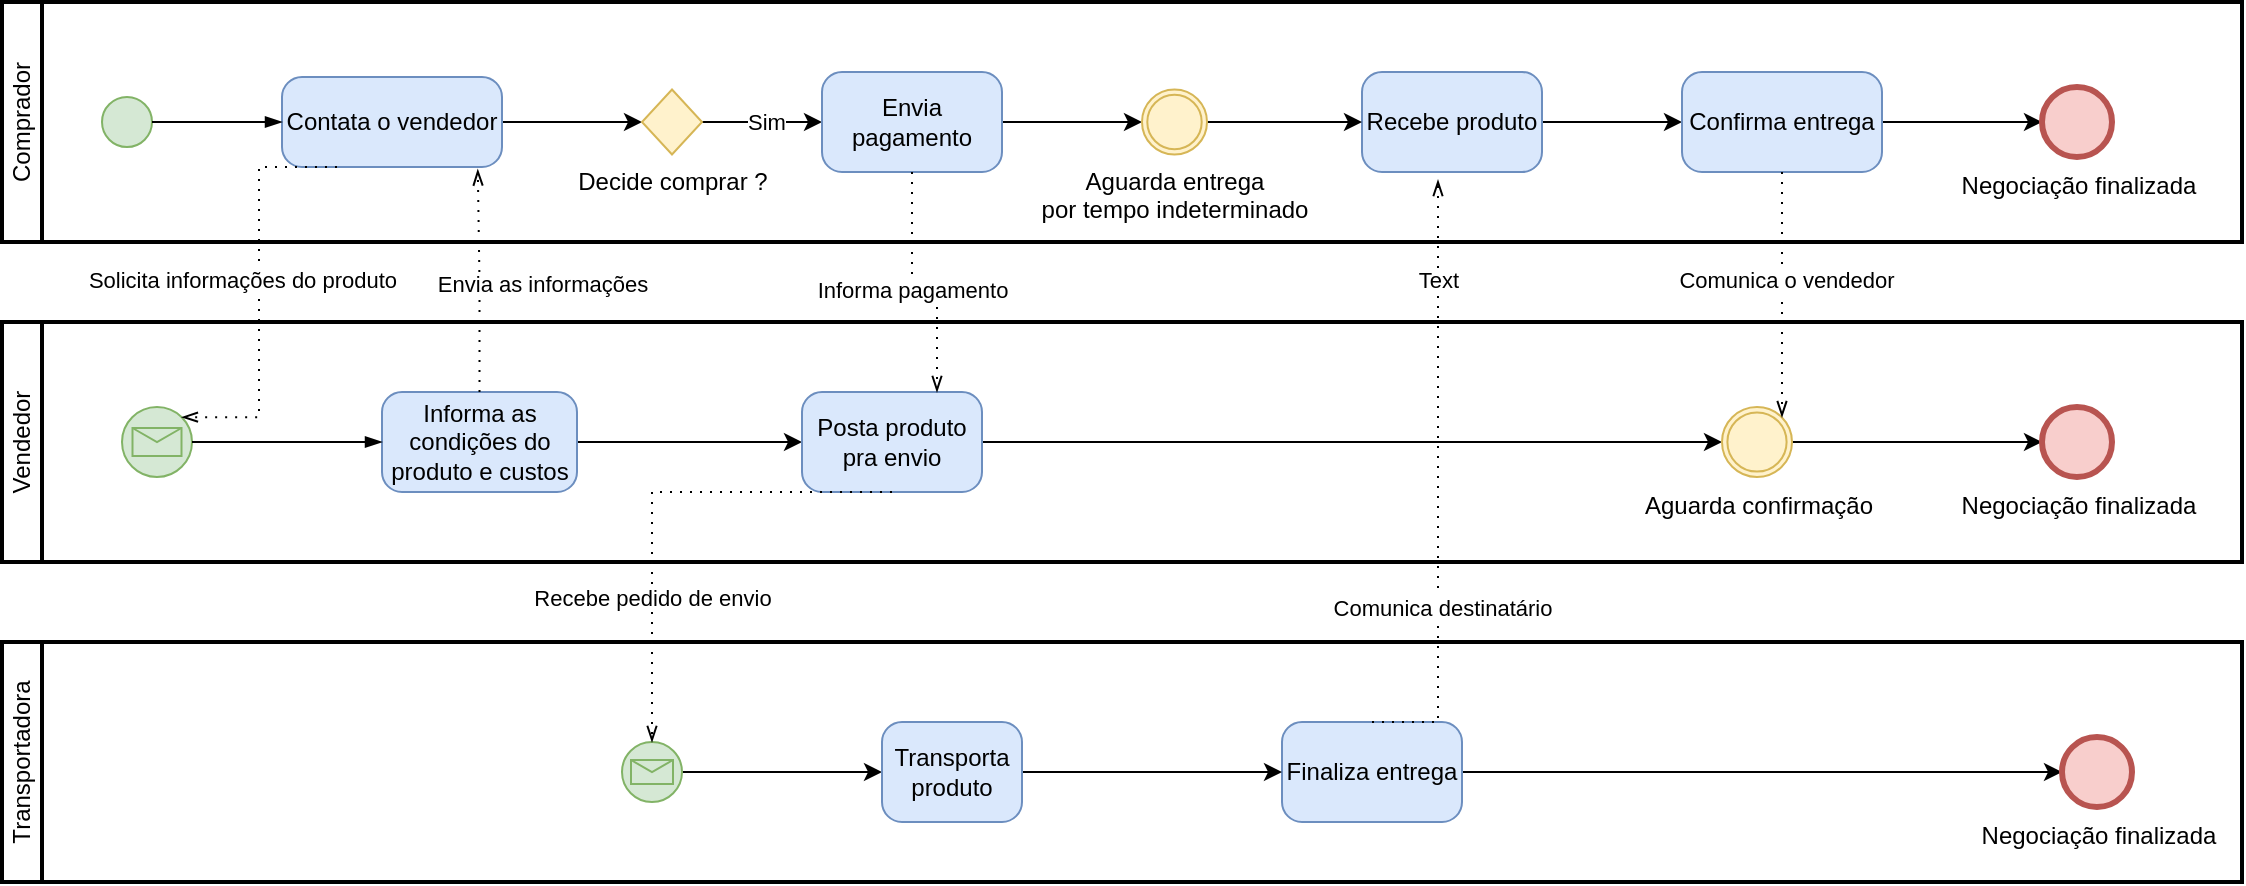<mxfile version="21.7.5" type="github" pages="2">
  <diagram name="Modelo As Is" id="2a216829-ef6e-dabb-86c1-c78162f3ba2b">
    <mxGraphModel dx="1434" dy="782" grid="1" gridSize="10" guides="1" tooltips="1" connect="1" arrows="1" fold="1" page="1" pageScale="1" pageWidth="850" pageHeight="1100" background="none" math="0" shadow="0">
      <root>
        <mxCell id="0" />
        <mxCell id="1" parent="0" />
        <mxCell id="GtaRKO1UWOcPHmd-lrbg-1" value="Comprador" style="swimlane;html=1;startSize=20;fontStyle=0;collapsible=0;horizontal=0;swimlaneLine=1;swimlaneFillColor=#ffffff;strokeWidth=2;whiteSpace=wrap;" vertex="1" parent="1">
          <mxGeometry x="40" y="360" width="1120" height="120" as="geometry" />
        </mxCell>
        <mxCell id="GtaRKO1UWOcPHmd-lrbg-5" value="" style="points=[[0.145,0.145,0],[0.5,0,0],[0.855,0.145,0],[1,0.5,0],[0.855,0.855,0],[0.5,1,0],[0.145,0.855,0],[0,0.5,0]];shape=mxgraph.bpmn.event;html=1;verticalLabelPosition=bottom;labelBackgroundColor=#ffffff;verticalAlign=top;align=center;perimeter=ellipsePerimeter;outlineConnect=0;aspect=fixed;outline=standard;symbol=general;fillColor=#d5e8d4;strokeColor=#82b366;" vertex="1" parent="GtaRKO1UWOcPHmd-lrbg-1">
          <mxGeometry x="50" y="47.5" width="25" height="25" as="geometry" />
        </mxCell>
        <mxCell id="GtaRKO1UWOcPHmd-lrbg-27" style="edgeStyle=orthogonalEdgeStyle;rounded=0;orthogonalLoop=1;jettySize=auto;html=1;entryX=0;entryY=0.5;entryDx=0;entryDy=0;entryPerimeter=0;" edge="1" parent="GtaRKO1UWOcPHmd-lrbg-1" source="GtaRKO1UWOcPHmd-lrbg-6" target="GtaRKO1UWOcPHmd-lrbg-26">
          <mxGeometry relative="1" as="geometry" />
        </mxCell>
        <mxCell id="GtaRKO1UWOcPHmd-lrbg-6" value="Contata o vendedor" style="points=[[0.25,0,0],[0.5,0,0],[0.75,0,0],[1,0.25,0],[1,0.5,0],[1,0.75,0],[0.75,1,0],[0.5,1,0],[0.25,1,0],[0,0.75,0],[0,0.5,0],[0,0.25,0]];shape=mxgraph.bpmn.task;whiteSpace=wrap;rectStyle=rounded;size=10;html=1;container=1;expand=0;collapsible=0;taskMarker=abstract;fillColor=#dae8fc;strokeColor=#6c8ebf;" vertex="1" parent="GtaRKO1UWOcPHmd-lrbg-1">
          <mxGeometry x="140" y="37.5" width="110" height="45" as="geometry" />
        </mxCell>
        <mxCell id="GtaRKO1UWOcPHmd-lrbg-7" value="" style="edgeStyle=elbowEdgeStyle;fontSize=12;html=1;endArrow=blockThin;endFill=1;rounded=0;exitX=1;exitY=0.5;exitDx=0;exitDy=0;exitPerimeter=0;entryX=0;entryY=0.5;entryDx=0;entryDy=0;entryPerimeter=0;" edge="1" parent="GtaRKO1UWOcPHmd-lrbg-1" source="GtaRKO1UWOcPHmd-lrbg-5" target="GtaRKO1UWOcPHmd-lrbg-6">
          <mxGeometry width="160" relative="1" as="geometry">
            <mxPoint x="110" y="260" as="sourcePoint" />
            <mxPoint x="270" y="260" as="targetPoint" />
          </mxGeometry>
        </mxCell>
        <mxCell id="GtaRKO1UWOcPHmd-lrbg-31" style="edgeStyle=orthogonalEdgeStyle;rounded=0;orthogonalLoop=1;jettySize=auto;html=1;entryX=0;entryY=0.5;entryDx=0;entryDy=0;entryPerimeter=0;" edge="1" parent="GtaRKO1UWOcPHmd-lrbg-1" source="GtaRKO1UWOcPHmd-lrbg-26" target="GtaRKO1UWOcPHmd-lrbg-30">
          <mxGeometry relative="1" as="geometry" />
        </mxCell>
        <mxCell id="GtaRKO1UWOcPHmd-lrbg-48" value="Sim" style="edgeLabel;html=1;align=center;verticalAlign=middle;resizable=0;points=[];" vertex="1" connectable="0" parent="GtaRKO1UWOcPHmd-lrbg-31">
          <mxGeometry x="0.071" relative="1" as="geometry">
            <mxPoint as="offset" />
          </mxGeometry>
        </mxCell>
        <mxCell id="GtaRKO1UWOcPHmd-lrbg-26" value="Decide comprar ?" style="points=[[0.25,0.25,0],[0.5,0,0],[0.75,0.25,0],[1,0.5,0],[0.75,0.75,0],[0.5,1,0],[0.25,0.75,0],[0,0.5,0]];shape=mxgraph.bpmn.gateway2;html=1;verticalLabelPosition=bottom;labelBackgroundColor=#ffffff;verticalAlign=top;align=center;perimeter=rhombusPerimeter;outlineConnect=0;outline=none;symbol=none;fillColor=#fff2cc;strokeColor=#d6b656;" vertex="1" parent="GtaRKO1UWOcPHmd-lrbg-1">
          <mxGeometry x="320" y="43.75" width="30" height="32.5" as="geometry" />
        </mxCell>
        <mxCell id="GtaRKO1UWOcPHmd-lrbg-47" style="edgeStyle=orthogonalEdgeStyle;rounded=0;orthogonalLoop=1;jettySize=auto;html=1;entryX=0;entryY=0.5;entryDx=0;entryDy=0;entryPerimeter=0;" edge="1" parent="GtaRKO1UWOcPHmd-lrbg-1" source="GtaRKO1UWOcPHmd-lrbg-30" target="GtaRKO1UWOcPHmd-lrbg-46">
          <mxGeometry relative="1" as="geometry" />
        </mxCell>
        <mxCell id="GtaRKO1UWOcPHmd-lrbg-30" value="Envia pagamento" style="points=[[0.25,0,0],[0.5,0,0],[0.75,0,0],[1,0.25,0],[1,0.5,0],[1,0.75,0],[0.75,1,0],[0.5,1,0],[0.25,1,0],[0,0.75,0],[0,0.5,0],[0,0.25,0]];shape=mxgraph.bpmn.task;whiteSpace=wrap;rectStyle=rounded;size=10;html=1;container=1;expand=0;collapsible=0;taskMarker=abstract;fillColor=#dae8fc;strokeColor=#6c8ebf;" vertex="1" parent="GtaRKO1UWOcPHmd-lrbg-1">
          <mxGeometry x="410" y="35" width="90" height="50" as="geometry" />
        </mxCell>
        <mxCell id="GtaRKO1UWOcPHmd-lrbg-53" style="edgeStyle=orthogonalEdgeStyle;rounded=0;orthogonalLoop=1;jettySize=auto;html=1;entryX=0;entryY=0.5;entryDx=0;entryDy=0;entryPerimeter=0;" edge="1" parent="GtaRKO1UWOcPHmd-lrbg-1" source="GtaRKO1UWOcPHmd-lrbg-45" target="GtaRKO1UWOcPHmd-lrbg-52">
          <mxGeometry relative="1" as="geometry" />
        </mxCell>
        <mxCell id="GtaRKO1UWOcPHmd-lrbg-45" value="Recebe produto" style="points=[[0.25,0,0],[0.5,0,0],[0.75,0,0],[1,0.25,0],[1,0.5,0],[1,0.75,0],[0.75,1,0],[0.5,1,0],[0.25,1,0],[0,0.75,0],[0,0.5,0],[0,0.25,0]];shape=mxgraph.bpmn.task;whiteSpace=wrap;rectStyle=rounded;size=10;html=1;container=1;expand=0;collapsible=0;taskMarker=abstract;fillColor=#dae8fc;strokeColor=#6c8ebf;" vertex="1" parent="GtaRKO1UWOcPHmd-lrbg-1">
          <mxGeometry x="680" y="35" width="90" height="50" as="geometry" />
        </mxCell>
        <mxCell id="GtaRKO1UWOcPHmd-lrbg-49" style="edgeStyle=orthogonalEdgeStyle;rounded=0;orthogonalLoop=1;jettySize=auto;html=1;exitX=1;exitY=0.5;exitDx=0;exitDy=0;exitPerimeter=0;" edge="1" parent="GtaRKO1UWOcPHmd-lrbg-1" source="GtaRKO1UWOcPHmd-lrbg-46" target="GtaRKO1UWOcPHmd-lrbg-45">
          <mxGeometry relative="1" as="geometry" />
        </mxCell>
        <mxCell id="GtaRKO1UWOcPHmd-lrbg-46" value="Aguarda entrega &lt;br&gt;por tempo indeterminado" style="points=[[0.145,0.145,0],[0.5,0,0],[0.855,0.145,0],[1,0.5,0],[0.855,0.855,0],[0.5,1,0],[0.145,0.855,0],[0,0.5,0]];shape=mxgraph.bpmn.event;html=1;verticalLabelPosition=bottom;labelBackgroundColor=#ffffff;verticalAlign=top;align=center;perimeter=ellipsePerimeter;outlineConnect=0;aspect=fixed;outline=throwing;symbol=general;fillColor=#fff2cc;strokeColor=#d6b656;" vertex="1" parent="GtaRKO1UWOcPHmd-lrbg-1">
          <mxGeometry x="570" y="43.75" width="32.5" height="32.5" as="geometry" />
        </mxCell>
        <mxCell id="GtaRKO1UWOcPHmd-lrbg-55" style="edgeStyle=orthogonalEdgeStyle;rounded=0;orthogonalLoop=1;jettySize=auto;html=1;" edge="1" parent="GtaRKO1UWOcPHmd-lrbg-1" source="GtaRKO1UWOcPHmd-lrbg-52" target="GtaRKO1UWOcPHmd-lrbg-54">
          <mxGeometry relative="1" as="geometry" />
        </mxCell>
        <mxCell id="GtaRKO1UWOcPHmd-lrbg-52" value="Confirma entrega" style="points=[[0.25,0,0],[0.5,0,0],[0.75,0,0],[1,0.25,0],[1,0.5,0],[1,0.75,0],[0.75,1,0],[0.5,1,0],[0.25,1,0],[0,0.75,0],[0,0.5,0],[0,0.25,0]];shape=mxgraph.bpmn.task;whiteSpace=wrap;rectStyle=rounded;size=10;html=1;container=1;expand=0;collapsible=0;taskMarker=abstract;fillColor=#dae8fc;strokeColor=#6c8ebf;" vertex="1" parent="GtaRKO1UWOcPHmd-lrbg-1">
          <mxGeometry x="840" y="35" width="100" height="50" as="geometry" />
        </mxCell>
        <mxCell id="GtaRKO1UWOcPHmd-lrbg-54" value="Negociação finalizada" style="points=[[0.145,0.145,0],[0.5,0,0],[0.855,0.145,0],[1,0.5,0],[0.855,0.855,0],[0.5,1,0],[0.145,0.855,0],[0,0.5,0]];shape=mxgraph.bpmn.event;html=1;verticalLabelPosition=bottom;labelBackgroundColor=#ffffff;verticalAlign=top;align=center;perimeter=ellipsePerimeter;outlineConnect=0;aspect=fixed;outline=end;symbol=terminate2;fillColor=#f8cecc;strokeColor=#b85450;" vertex="1" parent="GtaRKO1UWOcPHmd-lrbg-1">
          <mxGeometry x="1020" y="42.5" width="35" height="35" as="geometry" />
        </mxCell>
        <mxCell id="GtaRKO1UWOcPHmd-lrbg-2" value="Vendedor" style="swimlane;html=1;startSize=20;fontStyle=0;collapsible=0;horizontal=0;swimlaneLine=1;swimlaneFillColor=#ffffff;strokeWidth=2;whiteSpace=wrap;" vertex="1" parent="1">
          <mxGeometry x="40" y="520" width="1120" height="120" as="geometry" />
        </mxCell>
        <mxCell id="GtaRKO1UWOcPHmd-lrbg-37" style="edgeStyle=orthogonalEdgeStyle;rounded=0;orthogonalLoop=1;jettySize=auto;html=1;" edge="1" parent="GtaRKO1UWOcPHmd-lrbg-2" source="GtaRKO1UWOcPHmd-lrbg-8" target="GtaRKO1UWOcPHmd-lrbg-32">
          <mxGeometry relative="1" as="geometry" />
        </mxCell>
        <mxCell id="GtaRKO1UWOcPHmd-lrbg-8" value="Informa as condições do produto e custos" style="points=[[0.25,0,0],[0.5,0,0],[0.75,0,0],[1,0.25,0],[1,0.5,0],[1,0.75,0],[0.75,1,0],[0.5,1,0],[0.25,1,0],[0,0.75,0],[0,0.5,0],[0,0.25,0]];shape=mxgraph.bpmn.task;whiteSpace=wrap;rectStyle=rounded;size=10;html=1;container=1;expand=0;collapsible=0;taskMarker=abstract;fillColor=#dae8fc;strokeColor=#6c8ebf;" vertex="1" parent="GtaRKO1UWOcPHmd-lrbg-2">
          <mxGeometry x="190" y="35" width="97.5" height="50" as="geometry" />
        </mxCell>
        <mxCell id="GtaRKO1UWOcPHmd-lrbg-17" value="" style="points=[[0.145,0.145,0],[0.5,0,0],[0.855,0.145,0],[1,0.5,0],[0.855,0.855,0],[0.5,1,0],[0.145,0.855,0],[0,0.5,0]];shape=mxgraph.bpmn.event;html=1;verticalLabelPosition=bottom;labelBackgroundColor=#ffffff;verticalAlign=top;align=center;perimeter=ellipsePerimeter;outlineConnect=0;aspect=fixed;outline=standard;symbol=message;fillColor=#d5e8d4;strokeColor=#82b366;" vertex="1" parent="GtaRKO1UWOcPHmd-lrbg-2">
          <mxGeometry x="60" y="42.5" width="35" height="35" as="geometry" />
        </mxCell>
        <mxCell id="GtaRKO1UWOcPHmd-lrbg-21" value="" style="edgeStyle=elbowEdgeStyle;fontSize=12;html=1;endArrow=blockThin;endFill=1;rounded=0;exitX=1;exitY=0.5;exitDx=0;exitDy=0;exitPerimeter=0;entryX=0;entryY=0.5;entryDx=0;entryDy=0;entryPerimeter=0;" edge="1" parent="GtaRKO1UWOcPHmd-lrbg-2" source="GtaRKO1UWOcPHmd-lrbg-17" target="GtaRKO1UWOcPHmd-lrbg-8">
          <mxGeometry width="160" relative="1" as="geometry">
            <mxPoint x="110" y="100" as="sourcePoint" />
            <mxPoint x="270" y="100" as="targetPoint" />
          </mxGeometry>
        </mxCell>
        <mxCell id="GtaRKO1UWOcPHmd-lrbg-58" style="edgeStyle=orthogonalEdgeStyle;rounded=0;orthogonalLoop=1;jettySize=auto;html=1;" edge="1" parent="GtaRKO1UWOcPHmd-lrbg-2" source="GtaRKO1UWOcPHmd-lrbg-32" target="GtaRKO1UWOcPHmd-lrbg-57">
          <mxGeometry relative="1" as="geometry" />
        </mxCell>
        <mxCell id="GtaRKO1UWOcPHmd-lrbg-32" value="Posta produto pra envio" style="points=[[0.25,0,0],[0.5,0,0],[0.75,0,0],[1,0.25,0],[1,0.5,0],[1,0.75,0],[0.75,1,0],[0.5,1,0],[0.25,1,0],[0,0.75,0],[0,0.5,0],[0,0.25,0]];shape=mxgraph.bpmn.task;whiteSpace=wrap;rectStyle=rounded;size=10;html=1;container=1;expand=0;collapsible=0;taskMarker=abstract;fillColor=#dae8fc;strokeColor=#6c8ebf;" vertex="1" parent="GtaRKO1UWOcPHmd-lrbg-2">
          <mxGeometry x="400" y="35" width="90" height="50" as="geometry" />
        </mxCell>
        <mxCell id="GtaRKO1UWOcPHmd-lrbg-73" style="edgeStyle=orthogonalEdgeStyle;rounded=0;orthogonalLoop=1;jettySize=auto;html=1;entryX=0;entryY=0.5;entryDx=0;entryDy=0;entryPerimeter=0;" edge="1" parent="GtaRKO1UWOcPHmd-lrbg-2" source="GtaRKO1UWOcPHmd-lrbg-57" target="GtaRKO1UWOcPHmd-lrbg-69">
          <mxGeometry relative="1" as="geometry" />
        </mxCell>
        <mxCell id="GtaRKO1UWOcPHmd-lrbg-57" value="Aguarda confirmação" style="points=[[0.145,0.145,0],[0.5,0,0],[0.855,0.145,0],[1,0.5,0],[0.855,0.855,0],[0.5,1,0],[0.145,0.855,0],[0,0.5,0]];shape=mxgraph.bpmn.event;html=1;verticalLabelPosition=bottom;labelBackgroundColor=#ffffff;verticalAlign=top;align=center;perimeter=ellipsePerimeter;outlineConnect=0;aspect=fixed;outline=throwing;symbol=general;fillColor=#fff2cc;strokeColor=#d6b656;" vertex="1" parent="GtaRKO1UWOcPHmd-lrbg-2">
          <mxGeometry x="860" y="42.5" width="35" height="35" as="geometry" />
        </mxCell>
        <mxCell id="GtaRKO1UWOcPHmd-lrbg-69" value="Negociação finalizada" style="points=[[0.145,0.145,0],[0.5,0,0],[0.855,0.145,0],[1,0.5,0],[0.855,0.855,0],[0.5,1,0],[0.145,0.855,0],[0,0.5,0]];shape=mxgraph.bpmn.event;html=1;verticalLabelPosition=bottom;labelBackgroundColor=#ffffff;verticalAlign=top;align=center;perimeter=ellipsePerimeter;outlineConnect=0;aspect=fixed;outline=end;symbol=terminate2;fillColor=#f8cecc;strokeColor=#b85450;" vertex="1" parent="GtaRKO1UWOcPHmd-lrbg-2">
          <mxGeometry x="1020" y="42.5" width="35" height="35" as="geometry" />
        </mxCell>
        <mxCell id="GtaRKO1UWOcPHmd-lrbg-4" value="Transportadora" style="swimlane;html=1;startSize=20;fontStyle=0;collapsible=0;horizontal=0;swimlaneLine=1;swimlaneFillColor=#ffffff;strokeWidth=2;whiteSpace=wrap;" vertex="1" parent="1">
          <mxGeometry x="40" y="680" width="1120" height="120" as="geometry" />
        </mxCell>
        <mxCell id="GtaRKO1UWOcPHmd-lrbg-76" style="edgeStyle=orthogonalEdgeStyle;rounded=0;orthogonalLoop=1;jettySize=auto;html=1;" edge="1" parent="GtaRKO1UWOcPHmd-lrbg-4" source="GtaRKO1UWOcPHmd-lrbg-34" target="GtaRKO1UWOcPHmd-lrbg-71">
          <mxGeometry relative="1" as="geometry" />
        </mxCell>
        <mxCell id="GtaRKO1UWOcPHmd-lrbg-34" value="Finaliza entrega" style="points=[[0.25,0,0],[0.5,0,0],[0.75,0,0],[1,0.25,0],[1,0.5,0],[1,0.75,0],[0.75,1,0],[0.5,1,0],[0.25,1,0],[0,0.75,0],[0,0.5,0],[0,0.25,0]];shape=mxgraph.bpmn.task;whiteSpace=wrap;rectStyle=rounded;size=10;html=1;container=1;expand=0;collapsible=0;taskMarker=abstract;fillColor=#dae8fc;strokeColor=#6c8ebf;" vertex="1" parent="GtaRKO1UWOcPHmd-lrbg-4">
          <mxGeometry x="640" y="40" width="90" height="50" as="geometry" />
        </mxCell>
        <mxCell id="GtaRKO1UWOcPHmd-lrbg-63" style="edgeStyle=orthogonalEdgeStyle;rounded=0;orthogonalLoop=1;jettySize=auto;html=1;entryX=0;entryY=0.5;entryDx=0;entryDy=0;entryPerimeter=0;" edge="1" parent="GtaRKO1UWOcPHmd-lrbg-4" source="GtaRKO1UWOcPHmd-lrbg-35" target="GtaRKO1UWOcPHmd-lrbg-61">
          <mxGeometry relative="1" as="geometry" />
        </mxCell>
        <mxCell id="GtaRKO1UWOcPHmd-lrbg-35" value="" style="points=[[0.145,0.145,0],[0.5,0,0],[0.855,0.145,0],[1,0.5,0],[0.855,0.855,0],[0.5,1,0],[0.145,0.855,0],[0,0.5,0]];shape=mxgraph.bpmn.event;html=1;verticalLabelPosition=bottom;labelBackgroundColor=#ffffff;verticalAlign=top;align=center;perimeter=ellipsePerimeter;outlineConnect=0;aspect=fixed;outline=standard;symbol=message;fillColor=#d5e8d4;strokeColor=#82b366;" vertex="1" parent="GtaRKO1UWOcPHmd-lrbg-4">
          <mxGeometry x="310" y="50" width="30" height="30" as="geometry" />
        </mxCell>
        <mxCell id="GtaRKO1UWOcPHmd-lrbg-62" style="edgeStyle=orthogonalEdgeStyle;rounded=0;orthogonalLoop=1;jettySize=auto;html=1;entryX=0;entryY=0.5;entryDx=0;entryDy=0;entryPerimeter=0;" edge="1" parent="GtaRKO1UWOcPHmd-lrbg-4" source="GtaRKO1UWOcPHmd-lrbg-61" target="GtaRKO1UWOcPHmd-lrbg-34">
          <mxGeometry relative="1" as="geometry" />
        </mxCell>
        <mxCell id="GtaRKO1UWOcPHmd-lrbg-61" value="Transporta produto" style="points=[[0.25,0,0],[0.5,0,0],[0.75,0,0],[1,0.25,0],[1,0.5,0],[1,0.75,0],[0.75,1,0],[0.5,1,0],[0.25,1,0],[0,0.75,0],[0,0.5,0],[0,0.25,0]];shape=mxgraph.bpmn.task;whiteSpace=wrap;rectStyle=rounded;size=10;html=1;container=1;expand=0;collapsible=0;taskMarker=abstract;fillColor=#dae8fc;strokeColor=#6c8ebf;" vertex="1" parent="GtaRKO1UWOcPHmd-lrbg-4">
          <mxGeometry x="440" y="40" width="70" height="50" as="geometry" />
        </mxCell>
        <mxCell id="GtaRKO1UWOcPHmd-lrbg-71" value="Negociação finalizada" style="points=[[0.145,0.145,0],[0.5,0,0],[0.855,0.145,0],[1,0.5,0],[0.855,0.855,0],[0.5,1,0],[0.145,0.855,0],[0,0.5,0]];shape=mxgraph.bpmn.event;html=1;verticalLabelPosition=bottom;labelBackgroundColor=#ffffff;verticalAlign=top;align=center;perimeter=ellipsePerimeter;outlineConnect=0;aspect=fixed;outline=end;symbol=terminate2;fillColor=#f8cecc;strokeColor=#b85450;" vertex="1" parent="GtaRKO1UWOcPHmd-lrbg-4">
          <mxGeometry x="1030" y="47.5" width="35" height="35" as="geometry" />
        </mxCell>
        <mxCell id="GtaRKO1UWOcPHmd-lrbg-19" value="" style="edgeStyle=elbowEdgeStyle;fontSize=12;html=1;endFill=0;startFill=0;endSize=6;startSize=6;dashed=1;dashPattern=1 4;endArrow=openThin;startArrow=none;rounded=0;exitX=0.25;exitY=1;exitDx=0;exitDy=0;exitPerimeter=0;entryX=0.855;entryY=0.145;entryDx=0;entryDy=0;entryPerimeter=0;" edge="1" parent="1" source="GtaRKO1UWOcPHmd-lrbg-6" target="GtaRKO1UWOcPHmd-lrbg-17">
          <mxGeometry width="160" relative="1" as="geometry">
            <mxPoint x="150" y="620" as="sourcePoint" />
            <mxPoint x="310" y="620" as="targetPoint" />
          </mxGeometry>
        </mxCell>
        <mxCell id="GtaRKO1UWOcPHmd-lrbg-22" value="Solicita informações do produto" style="edgeLabel;html=1;align=center;verticalAlign=middle;resizable=0;points=[];" vertex="1" connectable="0" parent="GtaRKO1UWOcPHmd-lrbg-19">
          <mxGeometry x="-0.097" relative="1" as="geometry">
            <mxPoint x="-9" y="4" as="offset" />
          </mxGeometry>
        </mxCell>
        <mxCell id="GtaRKO1UWOcPHmd-lrbg-23" value="" style="edgeStyle=elbowEdgeStyle;fontSize=12;html=1;endFill=0;startFill=0;endSize=6;startSize=6;dashed=1;dashPattern=1 4;endArrow=openThin;startArrow=none;rounded=0;entryX=0.89;entryY=1.028;entryDx=0;entryDy=0;entryPerimeter=0;exitX=0.5;exitY=0;exitDx=0;exitDy=0;exitPerimeter=0;elbow=vertical;" edge="1" parent="1" source="GtaRKO1UWOcPHmd-lrbg-8" target="GtaRKO1UWOcPHmd-lrbg-6">
          <mxGeometry width="160" relative="1" as="geometry">
            <mxPoint x="150" y="620" as="sourcePoint" />
            <mxPoint x="310" y="620" as="targetPoint" />
          </mxGeometry>
        </mxCell>
        <mxCell id="GtaRKO1UWOcPHmd-lrbg-24" value="Envia as informações" style="edgeLabel;html=1;align=center;verticalAlign=middle;resizable=0;points=[];" vertex="1" connectable="0" parent="GtaRKO1UWOcPHmd-lrbg-23">
          <mxGeometry x="-0.184" y="-1" relative="1" as="geometry">
            <mxPoint x="30" y="-9" as="offset" />
          </mxGeometry>
        </mxCell>
        <mxCell id="GtaRKO1UWOcPHmd-lrbg-33" value="" style="edgeStyle=elbowEdgeStyle;fontSize=12;html=1;endFill=0;startFill=0;endSize=6;startSize=6;dashed=1;dashPattern=1 4;endArrow=openThin;startArrow=none;rounded=0;exitX=0.5;exitY=1;exitDx=0;exitDy=0;exitPerimeter=0;entryX=0.75;entryY=0;entryDx=0;entryDy=0;entryPerimeter=0;elbow=vertical;" edge="1" parent="1" source="GtaRKO1UWOcPHmd-lrbg-30" target="GtaRKO1UWOcPHmd-lrbg-32">
          <mxGeometry width="160" relative="1" as="geometry">
            <mxPoint x="400" y="620" as="sourcePoint" />
            <mxPoint x="560" y="620" as="targetPoint" />
          </mxGeometry>
        </mxCell>
        <mxCell id="GtaRKO1UWOcPHmd-lrbg-36" value="Informa pagamento" style="edgeLabel;html=1;align=center;verticalAlign=middle;resizable=0;points=[];" vertex="1" connectable="0" parent="GtaRKO1UWOcPHmd-lrbg-33">
          <mxGeometry x="-0.152" y="-1" relative="1" as="geometry">
            <mxPoint x="1" y="7" as="offset" />
          </mxGeometry>
        </mxCell>
        <mxCell id="GtaRKO1UWOcPHmd-lrbg-38" value="" style="edgeStyle=elbowEdgeStyle;fontSize=12;html=1;endFill=0;startFill=0;endSize=6;startSize=6;dashed=1;dashPattern=1 4;endArrow=openThin;startArrow=none;rounded=0;exitX=0.5;exitY=1;exitDx=0;exitDy=0;exitPerimeter=0;entryX=0.5;entryY=0;entryDx=0;entryDy=0;entryPerimeter=0;" edge="1" parent="1" source="GtaRKO1UWOcPHmd-lrbg-32" target="GtaRKO1UWOcPHmd-lrbg-35">
          <mxGeometry width="160" relative="1" as="geometry">
            <mxPoint x="420" y="620" as="sourcePoint" />
            <mxPoint x="560" y="620" as="targetPoint" />
            <Array as="points">
              <mxPoint x="365" y="660" />
            </Array>
          </mxGeometry>
        </mxCell>
        <mxCell id="GtaRKO1UWOcPHmd-lrbg-39" value="Recebe pedido de envio" style="edgeLabel;html=1;align=center;verticalAlign=middle;resizable=0;points=[];" vertex="1" connectable="0" parent="GtaRKO1UWOcPHmd-lrbg-38">
          <mxGeometry x="0.409" relative="1" as="geometry">
            <mxPoint as="offset" />
          </mxGeometry>
        </mxCell>
        <mxCell id="GtaRKO1UWOcPHmd-lrbg-50" value="" style="edgeStyle=elbowEdgeStyle;fontSize=12;html=1;endFill=0;startFill=0;endSize=6;startSize=6;dashed=1;dashPattern=1 4;endArrow=openThin;startArrow=none;rounded=0;entryX=0.422;entryY=1.08;entryDx=0;entryDy=0;entryPerimeter=0;exitX=0.5;exitY=0;exitDx=0;exitDy=0;exitPerimeter=0;" edge="1" parent="1" source="GtaRKO1UWOcPHmd-lrbg-34" target="GtaRKO1UWOcPHmd-lrbg-45">
          <mxGeometry width="160" relative="1" as="geometry">
            <mxPoint x="540" y="700" as="sourcePoint" />
            <mxPoint x="700" y="700" as="targetPoint" />
            <Array as="points">
              <mxPoint x="758" y="600" />
            </Array>
          </mxGeometry>
        </mxCell>
        <mxCell id="GtaRKO1UWOcPHmd-lrbg-65" value="Comunica destinatário" style="edgeLabel;html=1;align=center;verticalAlign=middle;resizable=0;points=[];" vertex="1" connectable="0" parent="GtaRKO1UWOcPHmd-lrbg-50">
          <mxGeometry x="-0.408" y="-2" relative="1" as="geometry">
            <mxPoint as="offset" />
          </mxGeometry>
        </mxCell>
        <mxCell id="GtaRKO1UWOcPHmd-lrbg-74" value="Text" style="edgeLabel;html=1;align=center;verticalAlign=middle;resizable=0;points=[];" vertex="1" connectable="0" parent="GtaRKO1UWOcPHmd-lrbg-50">
          <mxGeometry x="0.671" relative="1" as="geometry">
            <mxPoint as="offset" />
          </mxGeometry>
        </mxCell>
        <mxCell id="GtaRKO1UWOcPHmd-lrbg-72" value="" style="edgeStyle=elbowEdgeStyle;fontSize=12;html=1;endFill=0;startFill=0;endSize=6;startSize=6;dashed=1;dashPattern=1 4;endArrow=openThin;startArrow=none;rounded=0;exitX=0.5;exitY=1;exitDx=0;exitDy=0;exitPerimeter=0;entryX=0.855;entryY=0.145;entryDx=0;entryDy=0;entryPerimeter=0;" edge="1" parent="1" source="GtaRKO1UWOcPHmd-lrbg-52" target="GtaRKO1UWOcPHmd-lrbg-57">
          <mxGeometry width="160" relative="1" as="geometry">
            <mxPoint x="900" y="500" as="sourcePoint" />
            <mxPoint x="1060" y="500" as="targetPoint" />
          </mxGeometry>
        </mxCell>
        <mxCell id="GtaRKO1UWOcPHmd-lrbg-75" value="Comunica o vendedor" style="edgeLabel;html=1;align=center;verticalAlign=middle;resizable=0;points=[];" vertex="1" connectable="0" parent="GtaRKO1UWOcPHmd-lrbg-72">
          <mxGeometry x="-0.119" y="2" relative="1" as="geometry">
            <mxPoint as="offset" />
          </mxGeometry>
        </mxCell>
      </root>
    </mxGraphModel>
  </diagram>
  <diagram id="TtS2lUMonDFSMliAg9Nu" name="Modelo To Be">
    <mxGraphModel dx="1434" dy="782" grid="1" gridSize="10" guides="1" tooltips="1" connect="1" arrows="1" fold="1" page="1" pageScale="1" pageWidth="827" pageHeight="1169" math="0" shadow="0">
      <root>
        <mxCell id="0" />
        <mxCell id="1" parent="0" />
      </root>
    </mxGraphModel>
  </diagram>
</mxfile>

